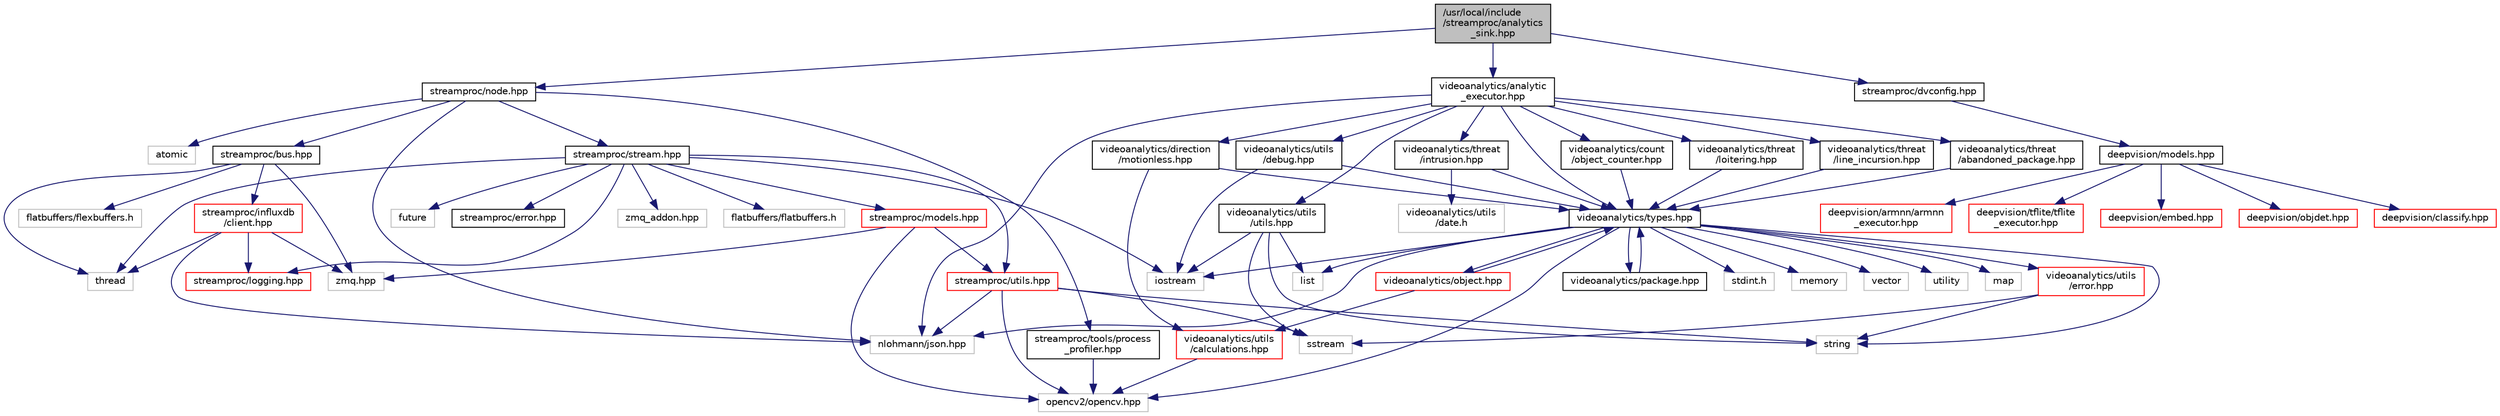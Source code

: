 digraph "/usr/local/include/streamproc/analytics_sink.hpp"
{
  edge [fontname="Helvetica",fontsize="10",labelfontname="Helvetica",labelfontsize="10"];
  node [fontname="Helvetica",fontsize="10",shape=record];
  Node0 [label="/usr/local/include\l/streamproc/analytics\l_sink.hpp",height=0.2,width=0.4,color="black", fillcolor="grey75", style="filled", fontcolor="black"];
  Node0 -> Node1 [color="midnightblue",fontsize="10",style="solid",fontname="Helvetica"];
  Node1 [label="streamproc/node.hpp",height=0.2,width=0.4,color="black", fillcolor="white", style="filled",URL="$d3/d09/node_8hpp.html"];
  Node1 -> Node2 [color="midnightblue",fontsize="10",style="solid",fontname="Helvetica"];
  Node2 [label="atomic",height=0.2,width=0.4,color="grey75", fillcolor="white", style="filled"];
  Node1 -> Node3 [color="midnightblue",fontsize="10",style="solid",fontname="Helvetica"];
  Node3 [label="nlohmann/json.hpp",height=0.2,width=0.4,color="grey75", fillcolor="white", style="filled"];
  Node1 -> Node4 [color="midnightblue",fontsize="10",style="solid",fontname="Helvetica"];
  Node4 [label="streamproc/bus.hpp",height=0.2,width=0.4,color="black", fillcolor="white", style="filled",URL="$d3/ddc/bus_8hpp.html"];
  Node4 -> Node5 [color="midnightblue",fontsize="10",style="solid",fontname="Helvetica"];
  Node5 [label="thread",height=0.2,width=0.4,color="grey75", fillcolor="white", style="filled"];
  Node4 -> Node6 [color="midnightblue",fontsize="10",style="solid",fontname="Helvetica"];
  Node6 [label="zmq.hpp",height=0.2,width=0.4,color="grey75", fillcolor="white", style="filled"];
  Node4 -> Node7 [color="midnightblue",fontsize="10",style="solid",fontname="Helvetica"];
  Node7 [label="flatbuffers/flexbuffers.h",height=0.2,width=0.4,color="grey75", fillcolor="white", style="filled"];
  Node4 -> Node8 [color="midnightblue",fontsize="10",style="solid",fontname="Helvetica"];
  Node8 [label="streamproc/influxdb\l/client.hpp",height=0.2,width=0.4,color="red", fillcolor="white", style="filled",URL="$d2/dfe/client_8hpp.html"];
  Node8 -> Node5 [color="midnightblue",fontsize="10",style="solid",fontname="Helvetica"];
  Node8 -> Node6 [color="midnightblue",fontsize="10",style="solid",fontname="Helvetica"];
  Node8 -> Node3 [color="midnightblue",fontsize="10",style="solid",fontname="Helvetica"];
  Node8 -> Node28 [color="midnightblue",fontsize="10",style="solid",fontname="Helvetica"];
  Node28 [label="streamproc/logging.hpp",height=0.2,width=0.4,color="red", fillcolor="white", style="filled",URL="$db/d24/streamproc_2logging_8hpp.html"];
  Node1 -> Node33 [color="midnightblue",fontsize="10",style="solid",fontname="Helvetica"];
  Node33 [label="streamproc/stream.hpp",height=0.2,width=0.4,color="black", fillcolor="white", style="filled",URL="$d9/d0f/stream_8hpp.html"];
  Node33 -> Node5 [color="midnightblue",fontsize="10",style="solid",fontname="Helvetica"];
  Node33 -> Node34 [color="midnightblue",fontsize="10",style="solid",fontname="Helvetica"];
  Node34 [label="zmq_addon.hpp",height=0.2,width=0.4,color="grey75", fillcolor="white", style="filled"];
  Node33 -> Node35 [color="midnightblue",fontsize="10",style="solid",fontname="Helvetica"];
  Node35 [label="flatbuffers/flatbuffers.h",height=0.2,width=0.4,color="grey75", fillcolor="white", style="filled"];
  Node33 -> Node36 [color="midnightblue",fontsize="10",style="solid",fontname="Helvetica"];
  Node36 [label="future",height=0.2,width=0.4,color="grey75", fillcolor="white", style="filled"];
  Node33 -> Node37 [color="midnightblue",fontsize="10",style="solid",fontname="Helvetica"];
  Node37 [label="iostream",height=0.2,width=0.4,color="grey75", fillcolor="white", style="filled"];
  Node33 -> Node18 [color="midnightblue",fontsize="10",style="solid",fontname="Helvetica"];
  Node18 [label="streamproc/error.hpp",height=0.2,width=0.4,color="black", fillcolor="white", style="filled",URL="$da/d32/streamproc_2error_8hpp.html"];
  Node33 -> Node38 [color="midnightblue",fontsize="10",style="solid",fontname="Helvetica"];
  Node38 [label="streamproc/models.hpp",height=0.2,width=0.4,color="red", fillcolor="white", style="filled",URL="$dc/d6b/streamproc_2models_8hpp.html"];
  Node38 -> Node6 [color="midnightblue",fontsize="10",style="solid",fontname="Helvetica"];
  Node38 -> Node15 [color="midnightblue",fontsize="10",style="solid",fontname="Helvetica"];
  Node15 [label="opencv2/opencv.hpp",height=0.2,width=0.4,color="grey75", fillcolor="white", style="filled"];
  Node38 -> Node10 [color="midnightblue",fontsize="10",style="solid",fontname="Helvetica"];
  Node10 [label="streamproc/utils.hpp",height=0.2,width=0.4,color="red", fillcolor="white", style="filled",URL="$d8/d5b/streamproc_2utils_8hpp.html"];
  Node10 -> Node11 [color="midnightblue",fontsize="10",style="solid",fontname="Helvetica"];
  Node11 [label="string",height=0.2,width=0.4,color="grey75", fillcolor="white", style="filled"];
  Node10 -> Node13 [color="midnightblue",fontsize="10",style="solid",fontname="Helvetica"];
  Node13 [label="sstream",height=0.2,width=0.4,color="grey75", fillcolor="white", style="filled"];
  Node10 -> Node3 [color="midnightblue",fontsize="10",style="solid",fontname="Helvetica"];
  Node10 -> Node15 [color="midnightblue",fontsize="10",style="solid",fontname="Helvetica"];
  Node33 -> Node28 [color="midnightblue",fontsize="10",style="solid",fontname="Helvetica"];
  Node33 -> Node10 [color="midnightblue",fontsize="10",style="solid",fontname="Helvetica"];
  Node1 -> Node49 [color="midnightblue",fontsize="10",style="solid",fontname="Helvetica"];
  Node49 [label="streamproc/tools/process\l_profiler.hpp",height=0.2,width=0.4,color="black", fillcolor="white", style="filled",URL="$d7/df5/process__profiler_8hpp.html"];
  Node49 -> Node15 [color="midnightblue",fontsize="10",style="solid",fontname="Helvetica"];
  Node0 -> Node50 [color="midnightblue",fontsize="10",style="solid",fontname="Helvetica"];
  Node50 [label="streamproc/dvconfig.hpp",height=0.2,width=0.4,color="black", fillcolor="white", style="filled",URL="$d8/df4/dvconfig_8hpp.html"];
  Node50 -> Node51 [color="midnightblue",fontsize="10",style="solid",fontname="Helvetica"];
  Node51 [label="deepvision/models.hpp",height=0.2,width=0.4,color="black", fillcolor="white", style="filled",URL="$dd/d24/deepvision_2models_8hpp.html"];
  Node51 -> Node52 [color="midnightblue",fontsize="10",style="solid",fontname="Helvetica"];
  Node52 [label="deepvision/embed.hpp",height=0.2,width=0.4,color="red", fillcolor="white", style="filled",URL="$d7/db7/embed_8hpp.html"];
  Node51 -> Node74 [color="midnightblue",fontsize="10",style="solid",fontname="Helvetica"];
  Node74 [label="deepvision/objdet.hpp",height=0.2,width=0.4,color="red", fillcolor="white", style="filled",URL="$da/d81/objdet_8hpp.html"];
  Node51 -> Node82 [color="midnightblue",fontsize="10",style="solid",fontname="Helvetica"];
  Node82 [label="deepvision/classify.hpp",height=0.2,width=0.4,color="red", fillcolor="white", style="filled",URL="$df/d75/classify_8hpp.html"];
  Node51 -> Node54 [color="midnightblue",fontsize="10",style="solid",fontname="Helvetica"];
  Node54 [label="deepvision/armnn/armnn\l_executor.hpp",height=0.2,width=0.4,color="red", fillcolor="white", style="filled",URL="$d3/dd7/armnn__executor_8hpp.html"];
  Node51 -> Node87 [color="midnightblue",fontsize="10",style="solid",fontname="Helvetica"];
  Node87 [label="deepvision/tflite/tflite\l_executor.hpp",height=0.2,width=0.4,color="red", fillcolor="white", style="filled",URL="$db/d9a/tflite__executor_8hpp.html"];
  Node0 -> Node95 [color="midnightblue",fontsize="10",style="solid",fontname="Helvetica"];
  Node95 [label="videoanalytics/analytic\l_executor.hpp",height=0.2,width=0.4,color="black", fillcolor="white", style="filled",URL="$d8/d5f/analytic__executor_8hpp.html"];
  Node95 -> Node96 [color="midnightblue",fontsize="10",style="solid",fontname="Helvetica"];
  Node96 [label="videoanalytics/types.hpp",height=0.2,width=0.4,color="black", fillcolor="white", style="filled",URL="$dc/d2c/videoanalytics_2types_8hpp.html"];
  Node96 -> Node59 [color="midnightblue",fontsize="10",style="solid",fontname="Helvetica"];
  Node59 [label="stdint.h",height=0.2,width=0.4,color="grey75", fillcolor="white", style="filled"];
  Node96 -> Node37 [color="midnightblue",fontsize="10",style="solid",fontname="Helvetica"];
  Node96 -> Node11 [color="midnightblue",fontsize="10",style="solid",fontname="Helvetica"];
  Node96 -> Node97 [color="midnightblue",fontsize="10",style="solid",fontname="Helvetica"];
  Node97 [label="memory",height=0.2,width=0.4,color="grey75", fillcolor="white", style="filled"];
  Node96 -> Node65 [color="midnightblue",fontsize="10",style="solid",fontname="Helvetica"];
  Node65 [label="vector",height=0.2,width=0.4,color="grey75", fillcolor="white", style="filled"];
  Node96 -> Node98 [color="midnightblue",fontsize="10",style="solid",fontname="Helvetica"];
  Node98 [label="utility",height=0.2,width=0.4,color="grey75", fillcolor="white", style="filled"];
  Node96 -> Node99 [color="midnightblue",fontsize="10",style="solid",fontname="Helvetica"];
  Node99 [label="list",height=0.2,width=0.4,color="grey75", fillcolor="white", style="filled"];
  Node96 -> Node17 [color="midnightblue",fontsize="10",style="solid",fontname="Helvetica"];
  Node17 [label="map",height=0.2,width=0.4,color="grey75", fillcolor="white", style="filled"];
  Node96 -> Node15 [color="midnightblue",fontsize="10",style="solid",fontname="Helvetica"];
  Node96 -> Node100 [color="midnightblue",fontsize="10",style="solid",fontname="Helvetica"];
  Node100 [label="videoanalytics/utils\l/error.hpp",height=0.2,width=0.4,color="red", fillcolor="white", style="filled",URL="$d3/d9c/videoanalytics_2utils_2error_8hpp.html"];
  Node100 -> Node11 [color="midnightblue",fontsize="10",style="solid",fontname="Helvetica"];
  Node100 -> Node13 [color="midnightblue",fontsize="10",style="solid",fontname="Helvetica"];
  Node96 -> Node101 [color="midnightblue",fontsize="10",style="solid",fontname="Helvetica"];
  Node101 [label="videoanalytics/object.hpp",height=0.2,width=0.4,color="red", fillcolor="white", style="filled",URL="$df/de1/object_8hpp.html"];
  Node101 -> Node96 [color="midnightblue",fontsize="10",style="solid",fontname="Helvetica"];
  Node101 -> Node102 [color="midnightblue",fontsize="10",style="solid",fontname="Helvetica"];
  Node102 [label="videoanalytics/utils\l/calculations.hpp",height=0.2,width=0.4,color="red", fillcolor="white", style="filled",URL="$d7/d2e/calculations_8hpp.html"];
  Node102 -> Node15 [color="midnightblue",fontsize="10",style="solid",fontname="Helvetica"];
  Node96 -> Node103 [color="midnightblue",fontsize="10",style="solid",fontname="Helvetica"];
  Node103 [label="videoanalytics/package.hpp",height=0.2,width=0.4,color="black", fillcolor="white", style="filled",URL="$d9/d11/package_8hpp.html"];
  Node103 -> Node96 [color="midnightblue",fontsize="10",style="solid",fontname="Helvetica"];
  Node96 -> Node3 [color="midnightblue",fontsize="10",style="solid",fontname="Helvetica"];
  Node95 -> Node104 [color="midnightblue",fontsize="10",style="solid",fontname="Helvetica"];
  Node104 [label="videoanalytics/count\l/object_counter.hpp",height=0.2,width=0.4,color="black", fillcolor="white", style="filled",URL="$dd/d0c/object__counter_8hpp.html"];
  Node104 -> Node96 [color="midnightblue",fontsize="10",style="solid",fontname="Helvetica"];
  Node95 -> Node105 [color="midnightblue",fontsize="10",style="solid",fontname="Helvetica"];
  Node105 [label="videoanalytics/threat\l/loitering.hpp",height=0.2,width=0.4,color="black", fillcolor="white", style="filled",URL="$d6/d4a/loitering_8hpp.html"];
  Node105 -> Node96 [color="midnightblue",fontsize="10",style="solid",fontname="Helvetica"];
  Node95 -> Node106 [color="midnightblue",fontsize="10",style="solid",fontname="Helvetica"];
  Node106 [label="videoanalytics/threat\l/intrusion.hpp",height=0.2,width=0.4,color="black", fillcolor="white", style="filled",URL="$d0/dbd/intrusion_8hpp.html"];
  Node106 -> Node96 [color="midnightblue",fontsize="10",style="solid",fontname="Helvetica"];
  Node106 -> Node107 [color="midnightblue",fontsize="10",style="solid",fontname="Helvetica"];
  Node107 [label="videoanalytics/utils\l/date.h",height=0.2,width=0.4,color="grey75", fillcolor="white", style="filled"];
  Node95 -> Node108 [color="midnightblue",fontsize="10",style="solid",fontname="Helvetica"];
  Node108 [label="videoanalytics/threat\l/line_incursion.hpp",height=0.2,width=0.4,color="black", fillcolor="white", style="filled",URL="$df/daa/line__incursion_8hpp.html"];
  Node108 -> Node96 [color="midnightblue",fontsize="10",style="solid",fontname="Helvetica"];
  Node95 -> Node109 [color="midnightblue",fontsize="10",style="solid",fontname="Helvetica"];
  Node109 [label="videoanalytics/threat\l/abandoned_package.hpp",height=0.2,width=0.4,color="black", fillcolor="white", style="filled",URL="$d3/da2/abandoned__package_8hpp.html"];
  Node109 -> Node96 [color="midnightblue",fontsize="10",style="solid",fontname="Helvetica"];
  Node95 -> Node110 [color="midnightblue",fontsize="10",style="solid",fontname="Helvetica"];
  Node110 [label="videoanalytics/direction\l/motionless.hpp",height=0.2,width=0.4,color="black", fillcolor="white", style="filled",URL="$da/d0e/motionless_8hpp.html"];
  Node110 -> Node96 [color="midnightblue",fontsize="10",style="solid",fontname="Helvetica"];
  Node110 -> Node102 [color="midnightblue",fontsize="10",style="solid",fontname="Helvetica"];
  Node95 -> Node111 [color="midnightblue",fontsize="10",style="solid",fontname="Helvetica"];
  Node111 [label="videoanalytics/utils\l/utils.hpp",height=0.2,width=0.4,color="black", fillcolor="white", style="filled",URL="$d8/d69/videoanalytics_2utils_2utils_8hpp.html"];
  Node111 -> Node99 [color="midnightblue",fontsize="10",style="solid",fontname="Helvetica"];
  Node111 -> Node11 [color="midnightblue",fontsize="10",style="solid",fontname="Helvetica"];
  Node111 -> Node13 [color="midnightblue",fontsize="10",style="solid",fontname="Helvetica"];
  Node111 -> Node37 [color="midnightblue",fontsize="10",style="solid",fontname="Helvetica"];
  Node95 -> Node112 [color="midnightblue",fontsize="10",style="solid",fontname="Helvetica"];
  Node112 [label="videoanalytics/utils\l/debug.hpp",height=0.2,width=0.4,color="black", fillcolor="white", style="filled",URL="$de/d3d/videoanalytics_2utils_2debug_8hpp.html"];
  Node112 -> Node37 [color="midnightblue",fontsize="10",style="solid",fontname="Helvetica"];
  Node112 -> Node96 [color="midnightblue",fontsize="10",style="solid",fontname="Helvetica"];
  Node95 -> Node3 [color="midnightblue",fontsize="10",style="solid",fontname="Helvetica"];
}
